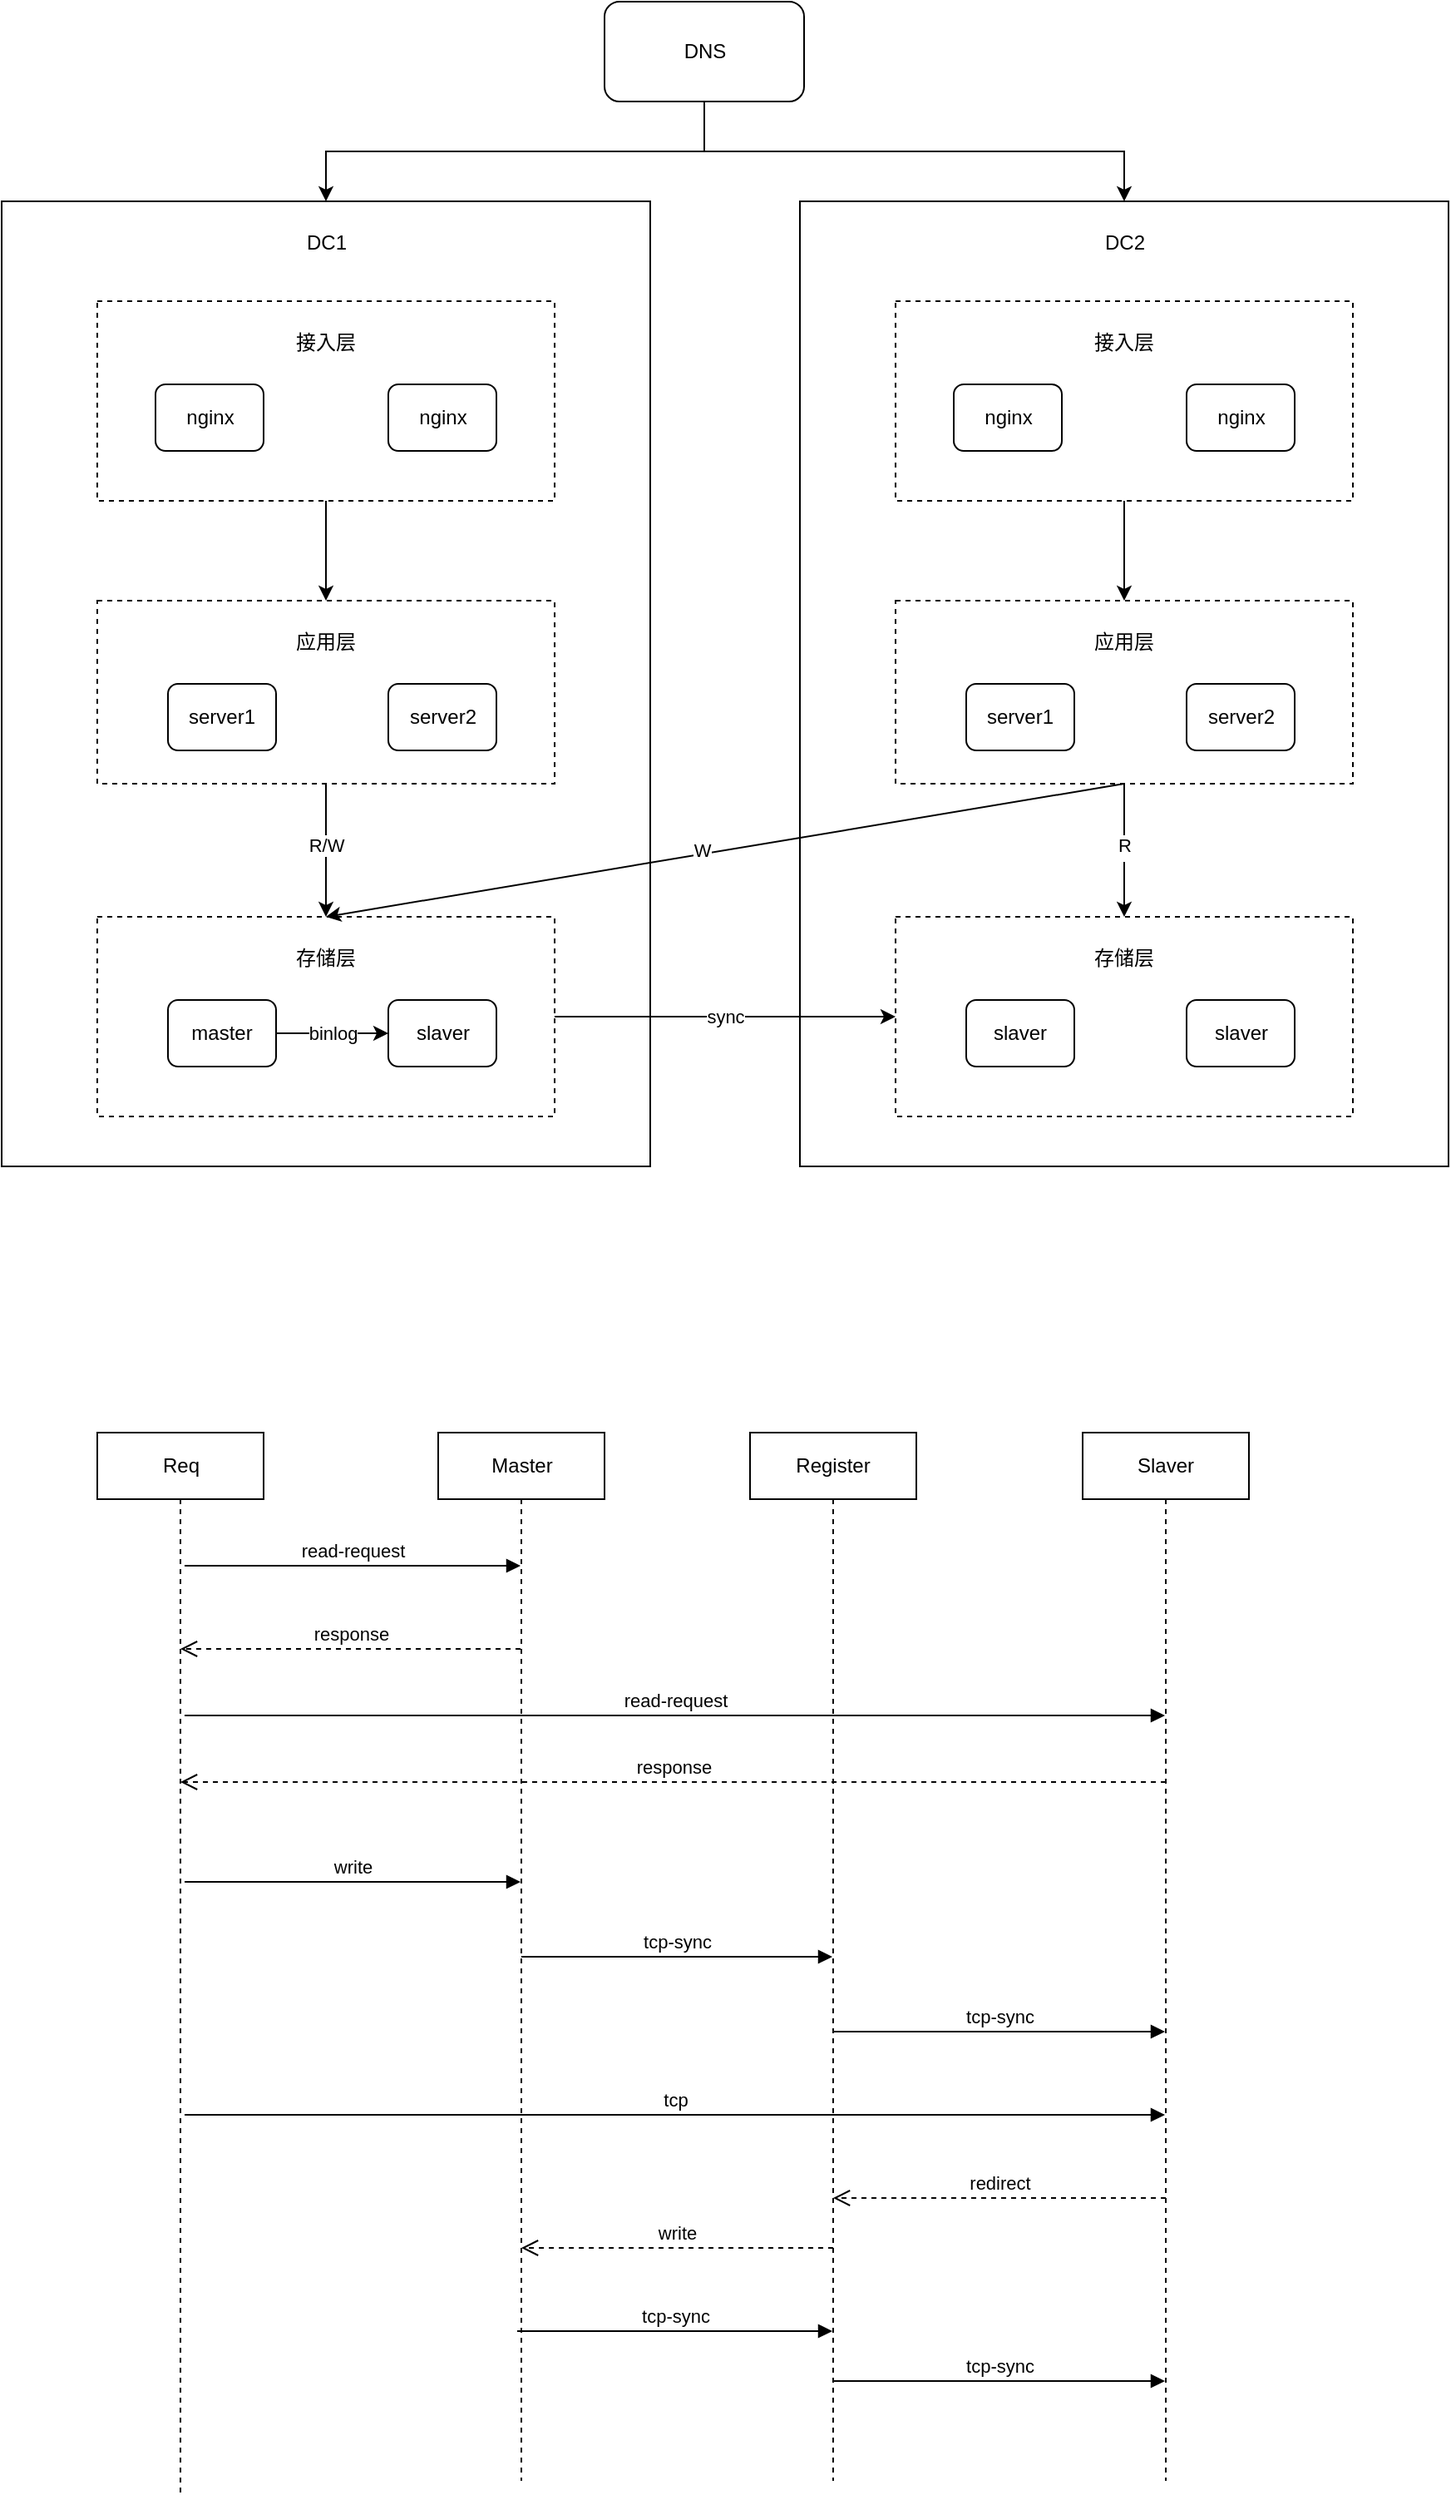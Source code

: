 <mxfile version="21.1.9" type="github">
  <diagram name="第 1 页" id="i0KEWKT4QkWftTb26kGe">
    <mxGraphModel dx="1434" dy="764" grid="1" gridSize="10" guides="1" tooltips="1" connect="1" arrows="1" fold="1" page="1" pageScale="1" pageWidth="1169" pageHeight="1654" math="0" shadow="0">
      <root>
        <mxCell id="0" />
        <mxCell id="1" parent="0" />
        <mxCell id="OsukWyG0uSGKKcspRY22-49" value="" style="rounded=0;whiteSpace=wrap;html=1;" vertex="1" parent="1">
          <mxGeometry x="630" y="180" width="390" height="580" as="geometry" />
        </mxCell>
        <mxCell id="OsukWyG0uSGKKcspRY22-48" value="" style="rounded=0;whiteSpace=wrap;html=1;" vertex="1" parent="1">
          <mxGeometry x="150" y="180" width="390" height="580" as="geometry" />
        </mxCell>
        <mxCell id="OsukWyG0uSGKKcspRY22-50" style="edgeStyle=orthogonalEdgeStyle;rounded=0;orthogonalLoop=1;jettySize=auto;html=1;exitX=0.5;exitY=1;exitDx=0;exitDy=0;entryX=0.5;entryY=0;entryDx=0;entryDy=0;" edge="1" parent="1" source="OsukWyG0uSGKKcspRY22-1" target="OsukWyG0uSGKKcspRY22-48">
          <mxGeometry relative="1" as="geometry" />
        </mxCell>
        <mxCell id="OsukWyG0uSGKKcspRY22-51" style="edgeStyle=orthogonalEdgeStyle;rounded=0;orthogonalLoop=1;jettySize=auto;html=1;exitX=0.5;exitY=1;exitDx=0;exitDy=0;entryX=0.5;entryY=0;entryDx=0;entryDy=0;" edge="1" parent="1" source="OsukWyG0uSGKKcspRY22-1" target="OsukWyG0uSGKKcspRY22-49">
          <mxGeometry relative="1" as="geometry" />
        </mxCell>
        <mxCell id="OsukWyG0uSGKKcspRY22-1" value="DNS" style="rounded=1;whiteSpace=wrap;html=1;" vertex="1" parent="1">
          <mxGeometry x="512.5" y="60" width="120" height="60" as="geometry" />
        </mxCell>
        <mxCell id="OsukWyG0uSGKKcspRY22-4" value="DC1" style="text;html=1;align=center;verticalAlign=middle;resizable=0;points=[];autosize=1;strokeColor=none;fillColor=none;" vertex="1" parent="1">
          <mxGeometry x="320" y="190" width="50" height="30" as="geometry" />
        </mxCell>
        <mxCell id="OsukWyG0uSGKKcspRY22-23" style="edgeStyle=orthogonalEdgeStyle;rounded=0;orthogonalLoop=1;jettySize=auto;html=1;exitX=0.5;exitY=1;exitDx=0;exitDy=0;entryX=0.5;entryY=0;entryDx=0;entryDy=0;" edge="1" parent="1" source="OsukWyG0uSGKKcspRY22-5" target="OsukWyG0uSGKKcspRY22-13">
          <mxGeometry relative="1" as="geometry" />
        </mxCell>
        <mxCell id="OsukWyG0uSGKKcspRY22-5" value="" style="rounded=0;whiteSpace=wrap;html=1;dashed=1;" vertex="1" parent="1">
          <mxGeometry x="207.5" y="240" width="275" height="120" as="geometry" />
        </mxCell>
        <mxCell id="OsukWyG0uSGKKcspRY22-6" value="接入层" style="text;html=1;strokeColor=none;fillColor=none;align=center;verticalAlign=middle;whiteSpace=wrap;rounded=0;" vertex="1" parent="1">
          <mxGeometry x="315" y="250" width="60" height="30" as="geometry" />
        </mxCell>
        <mxCell id="OsukWyG0uSGKKcspRY22-7" value="nginx" style="rounded=1;whiteSpace=wrap;html=1;" vertex="1" parent="1">
          <mxGeometry x="242.5" y="290" width="65" height="40" as="geometry" />
        </mxCell>
        <mxCell id="OsukWyG0uSGKKcspRY22-8" value="nginx" style="rounded=1;whiteSpace=wrap;html=1;" vertex="1" parent="1">
          <mxGeometry x="382.5" y="290" width="65" height="40" as="geometry" />
        </mxCell>
        <mxCell id="OsukWyG0uSGKKcspRY22-24" style="edgeStyle=orthogonalEdgeStyle;rounded=0;orthogonalLoop=1;jettySize=auto;html=1;exitX=0.5;exitY=1;exitDx=0;exitDy=0;" edge="1" parent="1" source="OsukWyG0uSGKKcspRY22-13" target="OsukWyG0uSGKKcspRY22-17">
          <mxGeometry relative="1" as="geometry" />
        </mxCell>
        <mxCell id="OsukWyG0uSGKKcspRY22-25" value="R/W" style="edgeLabel;html=1;align=center;verticalAlign=middle;resizable=0;points=[];" vertex="1" connectable="0" parent="OsukWyG0uSGKKcspRY22-24">
          <mxGeometry x="-0.289" y="1" relative="1" as="geometry">
            <mxPoint x="-1" y="8" as="offset" />
          </mxGeometry>
        </mxCell>
        <mxCell id="OsukWyG0uSGKKcspRY22-13" value="" style="rounded=0;whiteSpace=wrap;html=1;dashed=1;" vertex="1" parent="1">
          <mxGeometry x="207.5" y="420" width="275" height="110" as="geometry" />
        </mxCell>
        <mxCell id="OsukWyG0uSGKKcspRY22-14" value="server2" style="rounded=1;whiteSpace=wrap;html=1;" vertex="1" parent="1">
          <mxGeometry x="382.5" y="470" width="65" height="40" as="geometry" />
        </mxCell>
        <mxCell id="OsukWyG0uSGKKcspRY22-15" value="server1" style="rounded=1;whiteSpace=wrap;html=1;" vertex="1" parent="1">
          <mxGeometry x="250" y="470" width="65" height="40" as="geometry" />
        </mxCell>
        <mxCell id="OsukWyG0uSGKKcspRY22-16" value="应用层" style="text;html=1;strokeColor=none;fillColor=none;align=center;verticalAlign=middle;whiteSpace=wrap;rounded=0;" vertex="1" parent="1">
          <mxGeometry x="315" y="430" width="60" height="30" as="geometry" />
        </mxCell>
        <mxCell id="OsukWyG0uSGKKcspRY22-46" value="sync" style="edgeStyle=orthogonalEdgeStyle;rounded=0;orthogonalLoop=1;jettySize=auto;html=1;exitX=1;exitY=0.5;exitDx=0;exitDy=0;entryX=0;entryY=0.5;entryDx=0;entryDy=0;" edge="1" parent="1" source="OsukWyG0uSGKKcspRY22-17" target="OsukWyG0uSGKKcspRY22-39">
          <mxGeometry relative="1" as="geometry" />
        </mxCell>
        <mxCell id="OsukWyG0uSGKKcspRY22-17" value="" style="rounded=0;whiteSpace=wrap;html=1;dashed=1;" vertex="1" parent="1">
          <mxGeometry x="207.5" y="610" width="275" height="120" as="geometry" />
        </mxCell>
        <mxCell id="OsukWyG0uSGKKcspRY22-18" value="slaver" style="rounded=1;whiteSpace=wrap;html=1;" vertex="1" parent="1">
          <mxGeometry x="382.5" y="660" width="65" height="40" as="geometry" />
        </mxCell>
        <mxCell id="OsukWyG0uSGKKcspRY22-26" value="binlog" style="edgeStyle=orthogonalEdgeStyle;rounded=0;orthogonalLoop=1;jettySize=auto;html=1;exitX=1;exitY=0.5;exitDx=0;exitDy=0;entryX=0;entryY=0.5;entryDx=0;entryDy=0;" edge="1" parent="1" source="OsukWyG0uSGKKcspRY22-19" target="OsukWyG0uSGKKcspRY22-18">
          <mxGeometry relative="1" as="geometry" />
        </mxCell>
        <mxCell id="OsukWyG0uSGKKcspRY22-19" value="master" style="rounded=1;whiteSpace=wrap;html=1;" vertex="1" parent="1">
          <mxGeometry x="250" y="660" width="65" height="40" as="geometry" />
        </mxCell>
        <mxCell id="OsukWyG0uSGKKcspRY22-20" value="存储层" style="text;html=1;strokeColor=none;fillColor=none;align=center;verticalAlign=middle;whiteSpace=wrap;rounded=0;" vertex="1" parent="1">
          <mxGeometry x="315" y="620" width="60" height="30" as="geometry" />
        </mxCell>
        <mxCell id="OsukWyG0uSGKKcspRY22-27" value="DC2" style="text;html=1;align=center;verticalAlign=middle;resizable=0;points=[];autosize=1;strokeColor=none;fillColor=none;" vertex="1" parent="1">
          <mxGeometry x="800" y="190" width="50" height="30" as="geometry" />
        </mxCell>
        <mxCell id="OsukWyG0uSGKKcspRY22-28" style="edgeStyle=orthogonalEdgeStyle;rounded=0;orthogonalLoop=1;jettySize=auto;html=1;exitX=0.5;exitY=1;exitDx=0;exitDy=0;entryX=0.5;entryY=0;entryDx=0;entryDy=0;" edge="1" source="OsukWyG0uSGKKcspRY22-29" target="OsukWyG0uSGKKcspRY22-35" parent="1">
          <mxGeometry relative="1" as="geometry" />
        </mxCell>
        <mxCell id="OsukWyG0uSGKKcspRY22-29" value="" style="rounded=0;whiteSpace=wrap;html=1;dashed=1;" vertex="1" parent="1">
          <mxGeometry x="687.5" y="240" width="275" height="120" as="geometry" />
        </mxCell>
        <mxCell id="OsukWyG0uSGKKcspRY22-30" value="接入层" style="text;html=1;strokeColor=none;fillColor=none;align=center;verticalAlign=middle;whiteSpace=wrap;rounded=0;" vertex="1" parent="1">
          <mxGeometry x="795" y="250" width="60" height="30" as="geometry" />
        </mxCell>
        <mxCell id="OsukWyG0uSGKKcspRY22-31" value="nginx" style="rounded=1;whiteSpace=wrap;html=1;" vertex="1" parent="1">
          <mxGeometry x="722.5" y="290" width="65" height="40" as="geometry" />
        </mxCell>
        <mxCell id="OsukWyG0uSGKKcspRY22-32" value="nginx" style="rounded=1;whiteSpace=wrap;html=1;" vertex="1" parent="1">
          <mxGeometry x="862.5" y="290" width="65" height="40" as="geometry" />
        </mxCell>
        <mxCell id="OsukWyG0uSGKKcspRY22-33" value="R" style="edgeStyle=orthogonalEdgeStyle;rounded=0;orthogonalLoop=1;jettySize=auto;html=1;exitX=0.5;exitY=1;exitDx=0;exitDy=0;" edge="1" source="OsukWyG0uSGKKcspRY22-35" target="OsukWyG0uSGKKcspRY22-39" parent="1">
          <mxGeometry relative="1" as="geometry" />
        </mxCell>
        <mxCell id="OsukWyG0uSGKKcspRY22-34" value="R" style="edgeLabel;html=1;align=center;verticalAlign=middle;resizable=0;points=[];" vertex="1" connectable="0" parent="OsukWyG0uSGKKcspRY22-33">
          <mxGeometry x="-0.289" y="1" relative="1" as="geometry">
            <mxPoint x="-1" y="8" as="offset" />
          </mxGeometry>
        </mxCell>
        <mxCell id="OsukWyG0uSGKKcspRY22-44" style="rounded=0;orthogonalLoop=1;jettySize=auto;html=1;exitX=0.5;exitY=1;exitDx=0;exitDy=0;entryX=0.5;entryY=0;entryDx=0;entryDy=0;" edge="1" parent="1" source="OsukWyG0uSGKKcspRY22-35" target="OsukWyG0uSGKKcspRY22-17">
          <mxGeometry relative="1" as="geometry" />
        </mxCell>
        <mxCell id="OsukWyG0uSGKKcspRY22-45" value="W" style="edgeLabel;html=1;align=center;verticalAlign=middle;resizable=0;points=[];" vertex="1" connectable="0" parent="OsukWyG0uSGKKcspRY22-44">
          <mxGeometry x="0.059" y="-3" relative="1" as="geometry">
            <mxPoint as="offset" />
          </mxGeometry>
        </mxCell>
        <mxCell id="OsukWyG0uSGKKcspRY22-35" value="" style="rounded=0;whiteSpace=wrap;html=1;dashed=1;" vertex="1" parent="1">
          <mxGeometry x="687.5" y="420" width="275" height="110" as="geometry" />
        </mxCell>
        <mxCell id="OsukWyG0uSGKKcspRY22-36" value="server2" style="rounded=1;whiteSpace=wrap;html=1;" vertex="1" parent="1">
          <mxGeometry x="862.5" y="470" width="65" height="40" as="geometry" />
        </mxCell>
        <mxCell id="OsukWyG0uSGKKcspRY22-37" value="server1" style="rounded=1;whiteSpace=wrap;html=1;" vertex="1" parent="1">
          <mxGeometry x="730" y="470" width="65" height="40" as="geometry" />
        </mxCell>
        <mxCell id="OsukWyG0uSGKKcspRY22-38" value="应用层" style="text;html=1;strokeColor=none;fillColor=none;align=center;verticalAlign=middle;whiteSpace=wrap;rounded=0;" vertex="1" parent="1">
          <mxGeometry x="795" y="430" width="60" height="30" as="geometry" />
        </mxCell>
        <mxCell id="OsukWyG0uSGKKcspRY22-39" value="" style="rounded=0;whiteSpace=wrap;html=1;dashed=1;" vertex="1" parent="1">
          <mxGeometry x="687.5" y="610" width="275" height="120" as="geometry" />
        </mxCell>
        <mxCell id="OsukWyG0uSGKKcspRY22-40" value="slaver" style="rounded=1;whiteSpace=wrap;html=1;" vertex="1" parent="1">
          <mxGeometry x="862.5" y="660" width="65" height="40" as="geometry" />
        </mxCell>
        <mxCell id="OsukWyG0uSGKKcspRY22-42" value="slaver" style="rounded=1;whiteSpace=wrap;html=1;" vertex="1" parent="1">
          <mxGeometry x="730" y="660" width="65" height="40" as="geometry" />
        </mxCell>
        <mxCell id="OsukWyG0uSGKKcspRY22-43" value="存储层" style="text;html=1;strokeColor=none;fillColor=none;align=center;verticalAlign=middle;whiteSpace=wrap;rounded=0;" vertex="1" parent="1">
          <mxGeometry x="795" y="620" width="60" height="30" as="geometry" />
        </mxCell>
        <mxCell id="OsukWyG0uSGKKcspRY22-60" value="Req" style="shape=umlLifeline;perimeter=lifelinePerimeter;whiteSpace=wrap;html=1;container=1;dropTarget=0;collapsible=0;recursiveResize=0;outlineConnect=0;portConstraint=eastwest;newEdgeStyle={&quot;edgeStyle&quot;:&quot;elbowEdgeStyle&quot;,&quot;elbow&quot;:&quot;vertical&quot;,&quot;curved&quot;:0,&quot;rounded&quot;:0};" vertex="1" parent="1">
          <mxGeometry x="207.5" y="920" width="100" height="640" as="geometry" />
        </mxCell>
        <mxCell id="OsukWyG0uSGKKcspRY22-61" value="Master" style="shape=umlLifeline;perimeter=lifelinePerimeter;whiteSpace=wrap;html=1;container=1;dropTarget=0;collapsible=0;recursiveResize=0;outlineConnect=0;portConstraint=eastwest;newEdgeStyle={&quot;edgeStyle&quot;:&quot;elbowEdgeStyle&quot;,&quot;elbow&quot;:&quot;vertical&quot;,&quot;curved&quot;:0,&quot;rounded&quot;:0};" vertex="1" parent="1">
          <mxGeometry x="412.5" y="920" width="100" height="630" as="geometry" />
        </mxCell>
        <mxCell id="OsukWyG0uSGKKcspRY22-62" value="Register" style="shape=umlLifeline;perimeter=lifelinePerimeter;whiteSpace=wrap;html=1;container=1;dropTarget=0;collapsible=0;recursiveResize=0;outlineConnect=0;portConstraint=eastwest;newEdgeStyle={&quot;edgeStyle&quot;:&quot;elbowEdgeStyle&quot;,&quot;elbow&quot;:&quot;vertical&quot;,&quot;curved&quot;:0,&quot;rounded&quot;:0};" vertex="1" parent="1">
          <mxGeometry x="600" y="920" width="100" height="630" as="geometry" />
        </mxCell>
        <mxCell id="OsukWyG0uSGKKcspRY22-63" value="Slaver" style="shape=umlLifeline;perimeter=lifelinePerimeter;whiteSpace=wrap;html=1;container=1;dropTarget=0;collapsible=0;recursiveResize=0;outlineConnect=0;portConstraint=eastwest;newEdgeStyle={&quot;edgeStyle&quot;:&quot;elbowEdgeStyle&quot;,&quot;elbow&quot;:&quot;vertical&quot;,&quot;curved&quot;:0,&quot;rounded&quot;:0};" vertex="1" parent="1">
          <mxGeometry x="800" y="920" width="100" height="630" as="geometry" />
        </mxCell>
        <mxCell id="OsukWyG0uSGKKcspRY22-68" value="response" style="html=1;verticalAlign=bottom;endArrow=open;dashed=1;endSize=8;edgeStyle=elbowEdgeStyle;elbow=vertical;curved=0;rounded=0;" edge="1" parent="1" source="OsukWyG0uSGKKcspRY22-61" target="OsukWyG0uSGKKcspRY22-60">
          <mxGeometry relative="1" as="geometry">
            <mxPoint x="460" y="1100" as="sourcePoint" />
            <mxPoint x="380" y="1100" as="targetPoint" />
            <Array as="points">
              <mxPoint x="410" y="1050" />
            </Array>
          </mxGeometry>
        </mxCell>
        <mxCell id="OsukWyG0uSGKKcspRY22-69" value="read-request" style="html=1;verticalAlign=bottom;endArrow=block;edgeStyle=elbowEdgeStyle;elbow=vertical;curved=0;rounded=0;" edge="1" parent="1" target="OsukWyG0uSGKKcspRY22-61">
          <mxGeometry width="80" relative="1" as="geometry">
            <mxPoint x="260" y="1000" as="sourcePoint" />
            <mxPoint x="340" y="1000" as="targetPoint" />
          </mxGeometry>
        </mxCell>
        <mxCell id="OsukWyG0uSGKKcspRY22-70" value="read-request" style="html=1;verticalAlign=bottom;endArrow=block;edgeStyle=elbowEdgeStyle;elbow=vertical;curved=0;rounded=0;" edge="1" parent="1" target="OsukWyG0uSGKKcspRY22-63">
          <mxGeometry width="80" relative="1" as="geometry">
            <mxPoint x="260" y="1090" as="sourcePoint" />
            <mxPoint x="340" y="1090" as="targetPoint" />
            <Array as="points">
              <mxPoint x="740" y="1090" />
              <mxPoint x="390" y="1080" />
            </Array>
          </mxGeometry>
        </mxCell>
        <mxCell id="OsukWyG0uSGKKcspRY22-71" value="response" style="html=1;verticalAlign=bottom;endArrow=open;dashed=1;endSize=8;edgeStyle=elbowEdgeStyle;elbow=vertical;curved=0;rounded=0;" edge="1" parent="1" target="OsukWyG0uSGKKcspRY22-60">
          <mxGeometry relative="1" as="geometry">
            <mxPoint x="850" y="1130" as="sourcePoint" />
            <mxPoint x="770" y="1120" as="targetPoint" />
            <Array as="points">
              <mxPoint x="350" y="1130" />
            </Array>
          </mxGeometry>
        </mxCell>
        <mxCell id="OsukWyG0uSGKKcspRY22-72" value="write" style="html=1;verticalAlign=bottom;endArrow=block;edgeStyle=elbowEdgeStyle;elbow=vertical;curved=0;rounded=0;" edge="1" parent="1" target="OsukWyG0uSGKKcspRY22-61">
          <mxGeometry width="80" relative="1" as="geometry">
            <mxPoint x="260" y="1190" as="sourcePoint" />
            <mxPoint x="340" y="1210" as="targetPoint" />
            <Array as="points">
              <mxPoint x="400" y="1190" />
            </Array>
          </mxGeometry>
        </mxCell>
        <mxCell id="OsukWyG0uSGKKcspRY22-73" value="tcp-sync" style="html=1;verticalAlign=bottom;endArrow=block;edgeStyle=elbowEdgeStyle;elbow=vertical;curved=0;rounded=0;" edge="1" parent="1" source="OsukWyG0uSGKKcspRY22-61" target="OsukWyG0uSGKKcspRY22-62">
          <mxGeometry width="80" relative="1" as="geometry">
            <mxPoint x="480" y="1240" as="sourcePoint" />
            <mxPoint x="540" y="1240" as="targetPoint" />
          </mxGeometry>
        </mxCell>
        <mxCell id="OsukWyG0uSGKKcspRY22-74" value="tcp-sync" style="html=1;verticalAlign=bottom;endArrow=block;edgeStyle=elbowEdgeStyle;elbow=vertical;curved=0;rounded=0;" edge="1" parent="1" target="OsukWyG0uSGKKcspRY22-63">
          <mxGeometry width="80" relative="1" as="geometry">
            <mxPoint x="650" y="1280" as="sourcePoint" />
            <mxPoint x="730" y="1280" as="targetPoint" />
          </mxGeometry>
        </mxCell>
        <mxCell id="OsukWyG0uSGKKcspRY22-75" value="tcp" style="html=1;verticalAlign=bottom;endArrow=block;edgeStyle=elbowEdgeStyle;elbow=vertical;curved=0;rounded=0;" edge="1" parent="1" target="OsukWyG0uSGKKcspRY22-63">
          <mxGeometry width="80" relative="1" as="geometry">
            <mxPoint x="260" y="1330" as="sourcePoint" />
            <mxPoint x="340" y="1330" as="targetPoint" />
          </mxGeometry>
        </mxCell>
        <mxCell id="OsukWyG0uSGKKcspRY22-76" value="redirect" style="html=1;verticalAlign=bottom;endArrow=open;dashed=1;endSize=8;edgeStyle=elbowEdgeStyle;elbow=vertical;curved=0;rounded=0;" edge="1" parent="1" target="OsukWyG0uSGKKcspRY22-62">
          <mxGeometry relative="1" as="geometry">
            <mxPoint x="850" y="1380" as="sourcePoint" />
            <mxPoint x="770" y="1380" as="targetPoint" />
          </mxGeometry>
        </mxCell>
        <mxCell id="OsukWyG0uSGKKcspRY22-77" value="write" style="html=1;verticalAlign=bottom;endArrow=open;dashed=1;endSize=8;edgeStyle=elbowEdgeStyle;elbow=vertical;curved=0;rounded=0;" edge="1" parent="1" target="OsukWyG0uSGKKcspRY22-61">
          <mxGeometry relative="1" as="geometry">
            <mxPoint x="650" y="1410" as="sourcePoint" />
            <mxPoint x="570" y="1410" as="targetPoint" />
          </mxGeometry>
        </mxCell>
        <mxCell id="OsukWyG0uSGKKcspRY22-79" value="tcp-sync" style="html=1;verticalAlign=bottom;endArrow=block;edgeStyle=elbowEdgeStyle;elbow=vertical;curved=0;rounded=0;" edge="1" parent="1" target="OsukWyG0uSGKKcspRY22-62">
          <mxGeometry width="80" relative="1" as="geometry">
            <mxPoint x="460" y="1460" as="sourcePoint" />
            <mxPoint x="540" y="1460" as="targetPoint" />
          </mxGeometry>
        </mxCell>
        <mxCell id="OsukWyG0uSGKKcspRY22-80" value="tcp-sync" style="html=1;verticalAlign=bottom;endArrow=block;edgeStyle=elbowEdgeStyle;elbow=vertical;curved=0;rounded=0;" edge="1" parent="1" target="OsukWyG0uSGKKcspRY22-63">
          <mxGeometry width="80" relative="1" as="geometry">
            <mxPoint x="650" y="1490" as="sourcePoint" />
            <mxPoint x="730" y="1490" as="targetPoint" />
          </mxGeometry>
        </mxCell>
      </root>
    </mxGraphModel>
  </diagram>
</mxfile>
